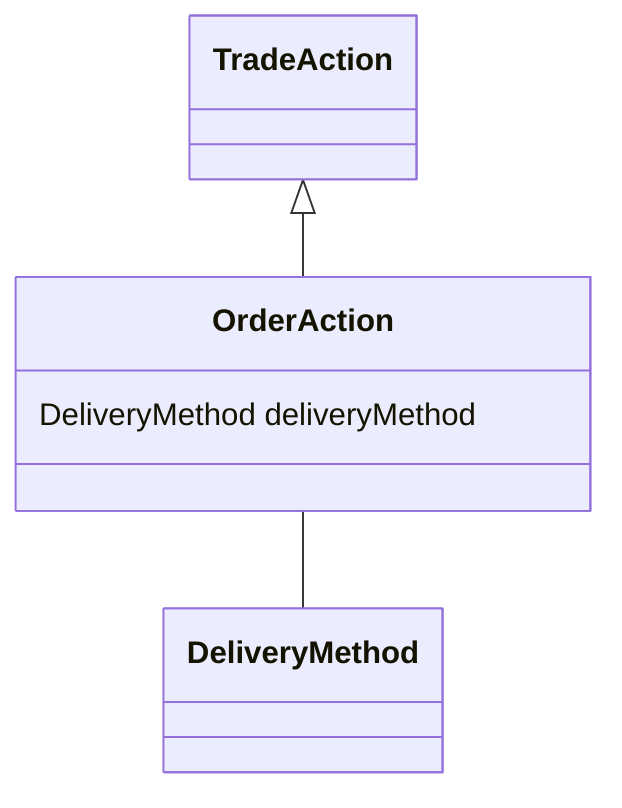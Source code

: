classDiagram
  OrderAction -- DeliveryMethod


TradeAction <|-- OrderAction
class OrderAction {

  DeliveryMethod deliveryMethod

}